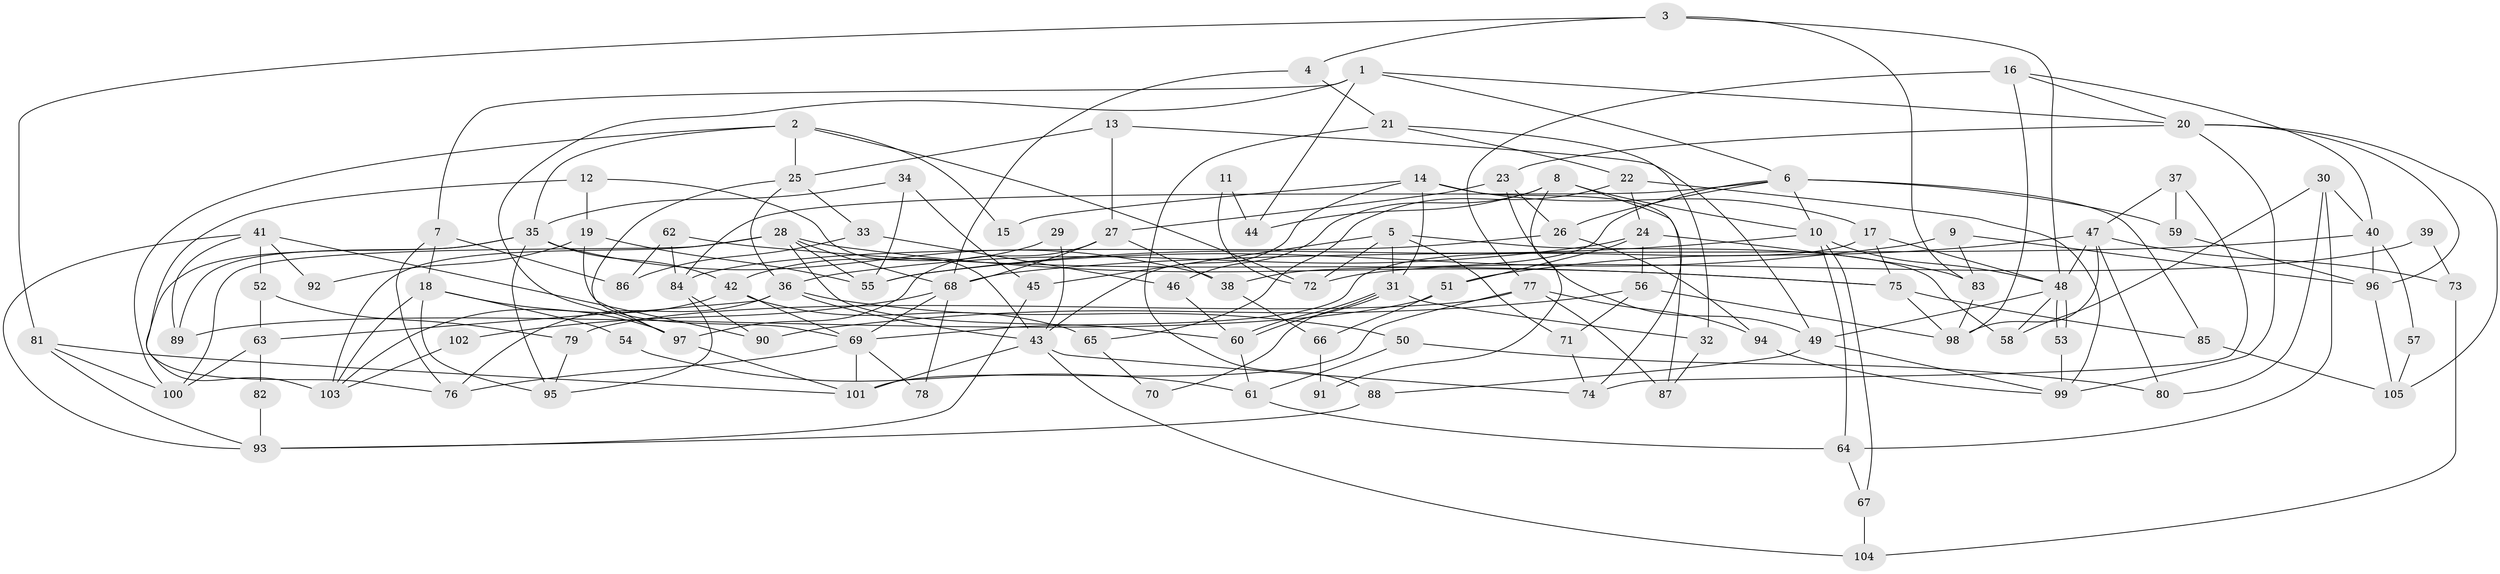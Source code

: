 // Generated by graph-tools (version 1.1) at 2025/26/03/09/25 03:26:09]
// undirected, 105 vertices, 210 edges
graph export_dot {
graph [start="1"]
  node [color=gray90,style=filled];
  1;
  2;
  3;
  4;
  5;
  6;
  7;
  8;
  9;
  10;
  11;
  12;
  13;
  14;
  15;
  16;
  17;
  18;
  19;
  20;
  21;
  22;
  23;
  24;
  25;
  26;
  27;
  28;
  29;
  30;
  31;
  32;
  33;
  34;
  35;
  36;
  37;
  38;
  39;
  40;
  41;
  42;
  43;
  44;
  45;
  46;
  47;
  48;
  49;
  50;
  51;
  52;
  53;
  54;
  55;
  56;
  57;
  58;
  59;
  60;
  61;
  62;
  63;
  64;
  65;
  66;
  67;
  68;
  69;
  70;
  71;
  72;
  73;
  74;
  75;
  76;
  77;
  78;
  79;
  80;
  81;
  82;
  83;
  84;
  85;
  86;
  87;
  88;
  89;
  90;
  91;
  92;
  93;
  94;
  95;
  96;
  97;
  98;
  99;
  100;
  101;
  102;
  103;
  104;
  105;
  1 -- 6;
  1 -- 20;
  1 -- 7;
  1 -- 44;
  1 -- 97;
  2 -- 25;
  2 -- 100;
  2 -- 15;
  2 -- 35;
  2 -- 72;
  3 -- 48;
  3 -- 4;
  3 -- 81;
  3 -- 83;
  4 -- 21;
  4 -- 68;
  5 -- 45;
  5 -- 31;
  5 -- 58;
  5 -- 71;
  5 -- 72;
  6 -- 84;
  6 -- 10;
  6 -- 26;
  6 -- 38;
  6 -- 59;
  6 -- 85;
  7 -- 18;
  7 -- 76;
  7 -- 86;
  8 -- 74;
  8 -- 10;
  8 -- 44;
  8 -- 46;
  8 -- 91;
  9 -- 55;
  9 -- 83;
  9 -- 96;
  10 -- 48;
  10 -- 64;
  10 -- 55;
  10 -- 67;
  11 -- 44;
  11 -- 72;
  12 -- 76;
  12 -- 19;
  12 -- 43;
  13 -- 25;
  13 -- 27;
  13 -- 49;
  14 -- 43;
  14 -- 87;
  14 -- 15;
  14 -- 17;
  14 -- 31;
  16 -- 40;
  16 -- 20;
  16 -- 77;
  16 -- 98;
  17 -- 48;
  17 -- 69;
  17 -- 75;
  18 -- 97;
  18 -- 103;
  18 -- 54;
  18 -- 95;
  19 -- 69;
  19 -- 55;
  19 -- 92;
  20 -- 96;
  20 -- 23;
  20 -- 99;
  20 -- 105;
  21 -- 22;
  21 -- 88;
  21 -- 32;
  22 -- 99;
  22 -- 24;
  22 -- 65;
  23 -- 26;
  23 -- 27;
  23 -- 49;
  24 -- 83;
  24 -- 36;
  24 -- 51;
  24 -- 56;
  25 -- 97;
  25 -- 33;
  25 -- 36;
  26 -- 94;
  26 -- 84;
  27 -- 97;
  27 -- 38;
  27 -- 68;
  28 -- 75;
  28 -- 68;
  28 -- 55;
  28 -- 60;
  28 -- 100;
  28 -- 103;
  29 -- 43;
  29 -- 42;
  30 -- 58;
  30 -- 40;
  30 -- 64;
  30 -- 80;
  31 -- 60;
  31 -- 60;
  31 -- 32;
  31 -- 70;
  32 -- 87;
  33 -- 86;
  33 -- 46;
  34 -- 55;
  34 -- 35;
  34 -- 45;
  35 -- 95;
  35 -- 38;
  35 -- 42;
  35 -- 89;
  35 -- 103;
  36 -- 76;
  36 -- 43;
  36 -- 50;
  36 -- 63;
  37 -- 74;
  37 -- 47;
  37 -- 59;
  38 -- 66;
  39 -- 72;
  39 -- 73;
  40 -- 96;
  40 -- 68;
  40 -- 57;
  41 -- 89;
  41 -- 52;
  41 -- 90;
  41 -- 92;
  41 -- 93;
  42 -- 103;
  42 -- 65;
  42 -- 69;
  43 -- 74;
  43 -- 101;
  43 -- 104;
  45 -- 93;
  46 -- 60;
  47 -- 98;
  47 -- 48;
  47 -- 51;
  47 -- 73;
  47 -- 80;
  48 -- 49;
  48 -- 53;
  48 -- 53;
  48 -- 58;
  49 -- 88;
  49 -- 99;
  50 -- 80;
  50 -- 61;
  51 -- 66;
  51 -- 89;
  52 -- 79;
  52 -- 63;
  53 -- 99;
  54 -- 61;
  56 -- 98;
  56 -- 71;
  56 -- 90;
  57 -- 105;
  59 -- 96;
  60 -- 61;
  61 -- 64;
  62 -- 84;
  62 -- 75;
  62 -- 86;
  63 -- 100;
  63 -- 82;
  64 -- 67;
  65 -- 70;
  66 -- 91;
  67 -- 104;
  68 -- 69;
  68 -- 78;
  68 -- 102;
  69 -- 76;
  69 -- 78;
  69 -- 101;
  71 -- 74;
  73 -- 104;
  75 -- 85;
  75 -- 98;
  77 -- 101;
  77 -- 79;
  77 -- 87;
  77 -- 94;
  79 -- 95;
  81 -- 101;
  81 -- 93;
  81 -- 100;
  82 -- 93;
  83 -- 98;
  84 -- 90;
  84 -- 95;
  85 -- 105;
  88 -- 93;
  94 -- 99;
  96 -- 105;
  97 -- 101;
  102 -- 103;
}

